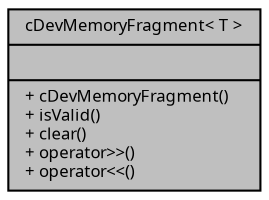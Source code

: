 digraph "cDevMemoryFragment&lt; T &gt;"
{
  edge [fontname="Sans",fontsize="8",labelfontname="Sans",labelfontsize="8"];
  node [fontname="Sans",fontsize="8",shape=record];
  Node1 [label="{cDevMemoryFragment\< T \>\n||+ cDevMemoryFragment()\l+ isValid()\l+ clear()\l+ operator\>\>()\l+ operator\<\<()\l}",height=0.2,width=0.4,color="black", fillcolor="grey75", style="filled", fontcolor="black"];
}
